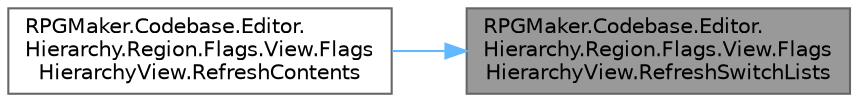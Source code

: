 digraph "RPGMaker.Codebase.Editor.Hierarchy.Region.Flags.View.FlagsHierarchyView.RefreshSwitchLists"
{
 // LATEX_PDF_SIZE
  bgcolor="transparent";
  edge [fontname=Helvetica,fontsize=10,labelfontname=Helvetica,labelfontsize=10];
  node [fontname=Helvetica,fontsize=10,shape=box,height=0.2,width=0.4];
  rankdir="RL";
  Node1 [id="Node000001",label="RPGMaker.Codebase.Editor.\lHierarchy.Region.Flags.View.Flags\lHierarchyView.RefreshSwitchLists",height=0.2,width=0.4,color="gray40", fillcolor="grey60", style="filled", fontcolor="black",tooltip="スイッチ一覧更新"];
  Node1 -> Node2 [id="edge1_Node000001_Node000002",dir="back",color="steelblue1",style="solid",tooltip=" "];
  Node2 [id="Node000002",label="RPGMaker.Codebase.Editor.\lHierarchy.Region.Flags.View.Flags\lHierarchyView.RefreshContents",height=0.2,width=0.4,color="grey40", fillcolor="white", style="filled",URL="$dd/da4/class_r_p_g_maker_1_1_codebase_1_1_editor_1_1_hierarchy_1_1_region_1_1_flags_1_1_view_1_1_flags_hierarchy_view.html#a08310534caeea9f0fa131642228879d3",tooltip="データ更新"];
}
